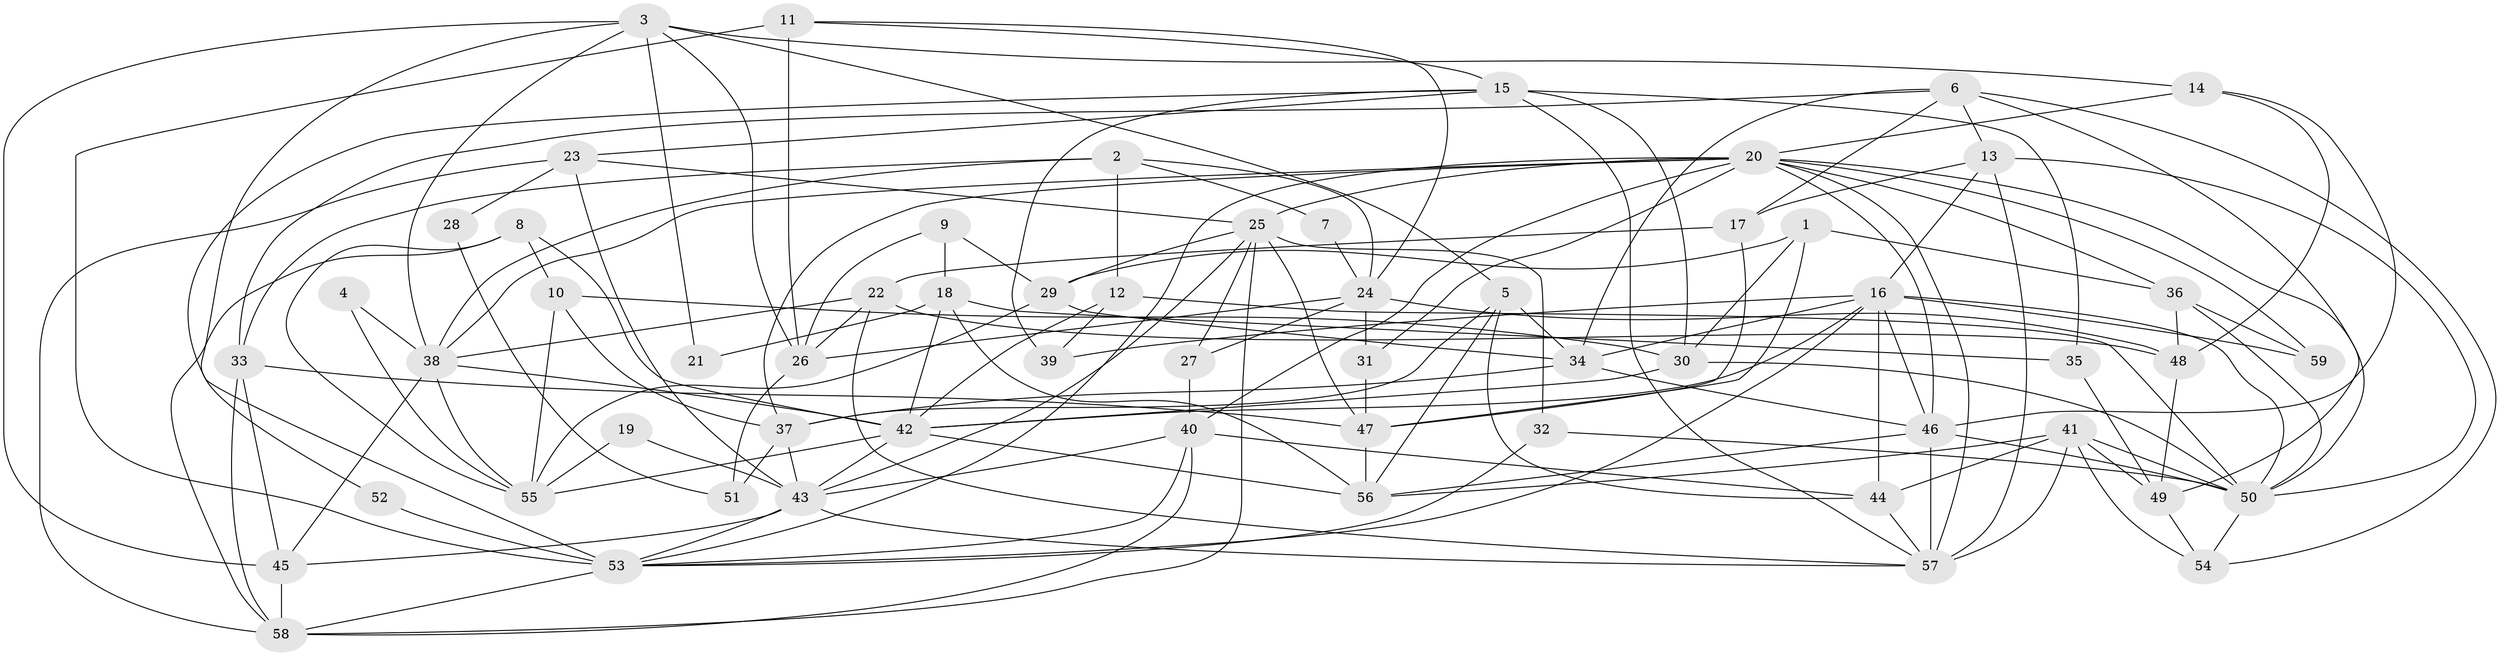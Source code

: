 // original degree distribution, {5: 0.17796610169491525, 6: 0.09322033898305085, 4: 0.23728813559322035, 3: 0.2796610169491525, 9: 0.01694915254237288, 2: 0.15254237288135594, 7: 0.03389830508474576, 8: 0.00847457627118644}
// Generated by graph-tools (version 1.1) at 2025/02/03/09/25 03:02:11]
// undirected, 59 vertices, 155 edges
graph export_dot {
graph [start="1"]
  node [color=gray90,style=filled];
  1;
  2;
  3;
  4;
  5;
  6;
  7;
  8;
  9;
  10;
  11;
  12;
  13;
  14;
  15;
  16;
  17;
  18;
  19;
  20;
  21;
  22;
  23;
  24;
  25;
  26;
  27;
  28;
  29;
  30;
  31;
  32;
  33;
  34;
  35;
  36;
  37;
  38;
  39;
  40;
  41;
  42;
  43;
  44;
  45;
  46;
  47;
  48;
  49;
  50;
  51;
  52;
  53;
  54;
  55;
  56;
  57;
  58;
  59;
  1 -- 29 [weight=1.0];
  1 -- 30 [weight=1.0];
  1 -- 36 [weight=1.0];
  1 -- 47 [weight=1.0];
  2 -- 7 [weight=2.0];
  2 -- 12 [weight=1.0];
  2 -- 24 [weight=1.0];
  2 -- 33 [weight=1.0];
  2 -- 38 [weight=2.0];
  3 -- 5 [weight=1.0];
  3 -- 14 [weight=1.0];
  3 -- 21 [weight=1.0];
  3 -- 26 [weight=1.0];
  3 -- 38 [weight=1.0];
  3 -- 45 [weight=1.0];
  3 -- 53 [weight=1.0];
  4 -- 38 [weight=1.0];
  4 -- 55 [weight=1.0];
  5 -- 34 [weight=1.0];
  5 -- 37 [weight=1.0];
  5 -- 44 [weight=1.0];
  5 -- 56 [weight=1.0];
  6 -- 13 [weight=1.0];
  6 -- 17 [weight=1.0];
  6 -- 33 [weight=1.0];
  6 -- 34 [weight=1.0];
  6 -- 49 [weight=1.0];
  6 -- 54 [weight=1.0];
  7 -- 24 [weight=1.0];
  8 -- 10 [weight=1.0];
  8 -- 42 [weight=1.0];
  8 -- 55 [weight=1.0];
  8 -- 58 [weight=1.0];
  9 -- 18 [weight=2.0];
  9 -- 26 [weight=1.0];
  9 -- 29 [weight=1.0];
  10 -- 30 [weight=1.0];
  10 -- 37 [weight=1.0];
  10 -- 55 [weight=1.0];
  11 -- 15 [weight=1.0];
  11 -- 24 [weight=1.0];
  11 -- 26 [weight=1.0];
  11 -- 53 [weight=2.0];
  12 -- 39 [weight=1.0];
  12 -- 42 [weight=1.0];
  12 -- 50 [weight=1.0];
  13 -- 16 [weight=1.0];
  13 -- 17 [weight=1.0];
  13 -- 50 [weight=1.0];
  13 -- 57 [weight=2.0];
  14 -- 20 [weight=1.0];
  14 -- 46 [weight=1.0];
  14 -- 48 [weight=1.0];
  15 -- 23 [weight=1.0];
  15 -- 30 [weight=1.0];
  15 -- 35 [weight=1.0];
  15 -- 39 [weight=1.0];
  15 -- 52 [weight=1.0];
  15 -- 57 [weight=1.0];
  16 -- 34 [weight=1.0];
  16 -- 39 [weight=1.0];
  16 -- 42 [weight=1.0];
  16 -- 44 [weight=1.0];
  16 -- 46 [weight=1.0];
  16 -- 50 [weight=1.0];
  16 -- 53 [weight=1.0];
  16 -- 59 [weight=1.0];
  17 -- 22 [weight=1.0];
  17 -- 47 [weight=1.0];
  18 -- 21 [weight=1.0];
  18 -- 35 [weight=1.0];
  18 -- 42 [weight=1.0];
  18 -- 56 [weight=2.0];
  19 -- 43 [weight=1.0];
  19 -- 55 [weight=1.0];
  20 -- 25 [weight=1.0];
  20 -- 31 [weight=1.0];
  20 -- 36 [weight=1.0];
  20 -- 37 [weight=1.0];
  20 -- 38 [weight=1.0];
  20 -- 40 [weight=1.0];
  20 -- 46 [weight=1.0];
  20 -- 50 [weight=1.0];
  20 -- 53 [weight=2.0];
  20 -- 57 [weight=1.0];
  20 -- 59 [weight=1.0];
  22 -- 26 [weight=2.0];
  22 -- 38 [weight=1.0];
  22 -- 48 [weight=1.0];
  22 -- 57 [weight=1.0];
  23 -- 25 [weight=1.0];
  23 -- 28 [weight=1.0];
  23 -- 43 [weight=1.0];
  23 -- 58 [weight=1.0];
  24 -- 26 [weight=1.0];
  24 -- 27 [weight=2.0];
  24 -- 31 [weight=1.0];
  24 -- 48 [weight=1.0];
  25 -- 27 [weight=1.0];
  25 -- 29 [weight=1.0];
  25 -- 32 [weight=1.0];
  25 -- 43 [weight=1.0];
  25 -- 47 [weight=1.0];
  25 -- 58 [weight=1.0];
  26 -- 51 [weight=1.0];
  27 -- 40 [weight=1.0];
  28 -- 51 [weight=1.0];
  29 -- 34 [weight=1.0];
  29 -- 55 [weight=1.0];
  30 -- 42 [weight=1.0];
  30 -- 50 [weight=1.0];
  31 -- 47 [weight=2.0];
  32 -- 50 [weight=1.0];
  32 -- 53 [weight=1.0];
  33 -- 45 [weight=1.0];
  33 -- 47 [weight=1.0];
  33 -- 58 [weight=1.0];
  34 -- 37 [weight=1.0];
  34 -- 46 [weight=1.0];
  35 -- 49 [weight=1.0];
  36 -- 48 [weight=1.0];
  36 -- 50 [weight=1.0];
  36 -- 59 [weight=1.0];
  37 -- 43 [weight=1.0];
  37 -- 51 [weight=2.0];
  38 -- 42 [weight=1.0];
  38 -- 45 [weight=1.0];
  38 -- 55 [weight=1.0];
  40 -- 43 [weight=1.0];
  40 -- 44 [weight=1.0];
  40 -- 53 [weight=1.0];
  40 -- 58 [weight=1.0];
  41 -- 44 [weight=1.0];
  41 -- 49 [weight=1.0];
  41 -- 50 [weight=1.0];
  41 -- 54 [weight=1.0];
  41 -- 56 [weight=1.0];
  41 -- 57 [weight=1.0];
  42 -- 43 [weight=2.0];
  42 -- 55 [weight=2.0];
  42 -- 56 [weight=1.0];
  43 -- 45 [weight=1.0];
  43 -- 53 [weight=1.0];
  43 -- 57 [weight=1.0];
  44 -- 57 [weight=1.0];
  45 -- 58 [weight=2.0];
  46 -- 50 [weight=1.0];
  46 -- 56 [weight=2.0];
  46 -- 57 [weight=1.0];
  47 -- 56 [weight=2.0];
  48 -- 49 [weight=1.0];
  49 -- 54 [weight=1.0];
  50 -- 54 [weight=1.0];
  52 -- 53 [weight=2.0];
  53 -- 58 [weight=1.0];
}
